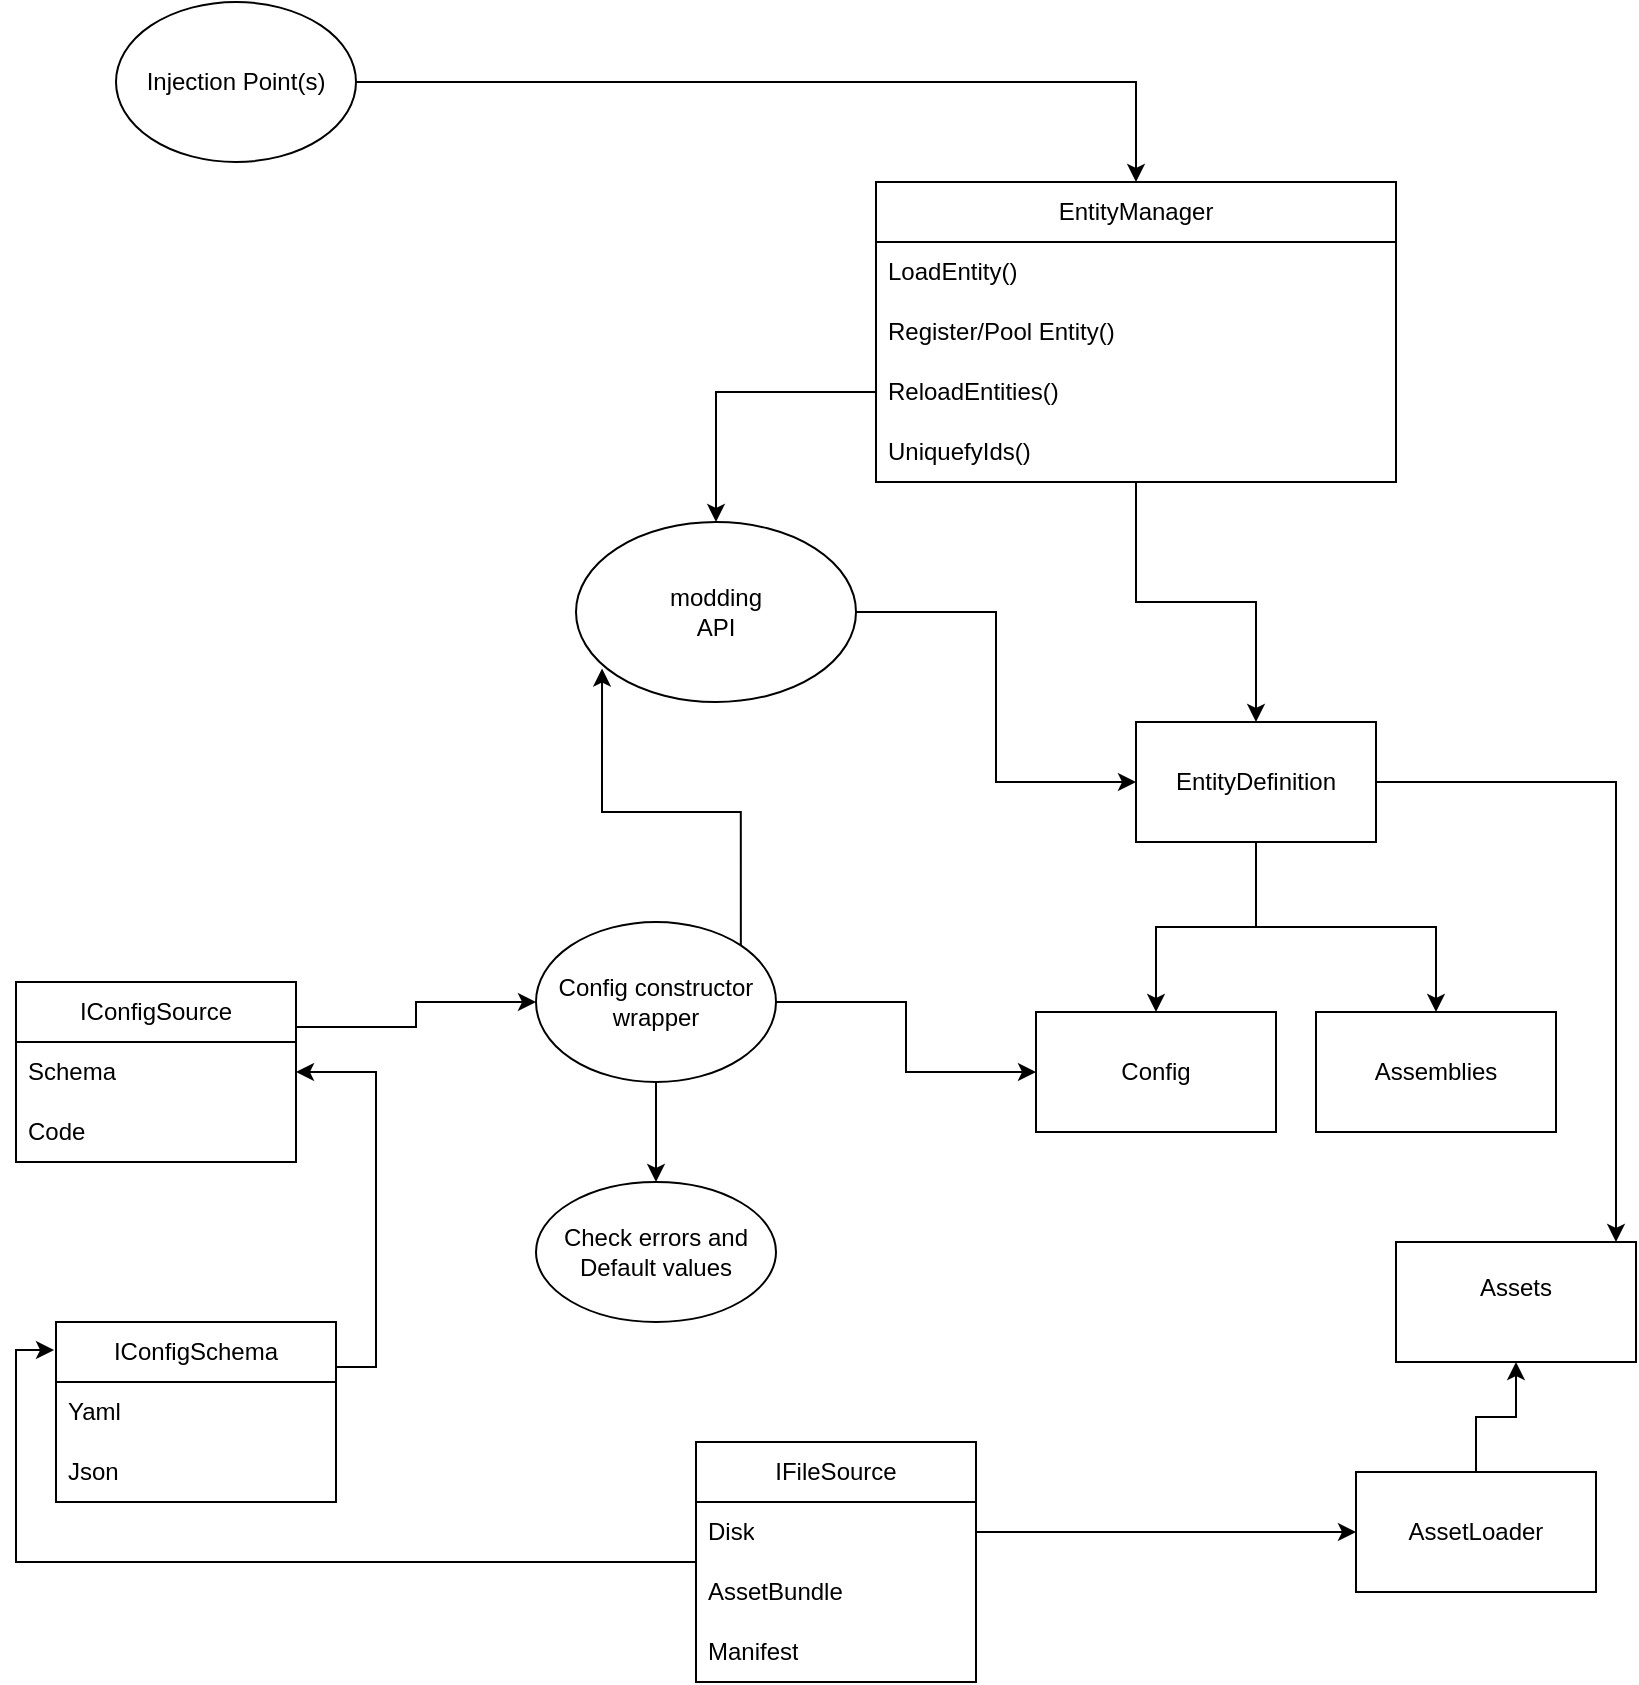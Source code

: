 <mxfile version="21.1.0" type="github">
  <diagram id="C5RBs43oDa-KdzZeNtuy" name="Page-1">
    <mxGraphModel dx="1434" dy="793" grid="1" gridSize="10" guides="1" tooltips="1" connect="1" arrows="1" fold="1" page="1" pageScale="1" pageWidth="827" pageHeight="1169" math="0" shadow="0">
      <root>
        <mxCell id="WIyWlLk6GJQsqaUBKTNV-0" />
        <mxCell id="WIyWlLk6GJQsqaUBKTNV-1" parent="WIyWlLk6GJQsqaUBKTNV-0" />
        <mxCell id="sOrfqnFNmwFEJeHvPK2Y-12" style="edgeStyle=orthogonalEdgeStyle;rounded=0;orthogonalLoop=1;jettySize=auto;html=1;entryX=0.5;entryY=0;entryDx=0;entryDy=0;" edge="1" parent="WIyWlLk6GJQsqaUBKTNV-1" source="sOrfqnFNmwFEJeHvPK2Y-1" target="sOrfqnFNmwFEJeHvPK2Y-2">
          <mxGeometry relative="1" as="geometry" />
        </mxCell>
        <mxCell id="sOrfqnFNmwFEJeHvPK2Y-16" style="edgeStyle=orthogonalEdgeStyle;rounded=0;orthogonalLoop=1;jettySize=auto;html=1;" edge="1" parent="WIyWlLk6GJQsqaUBKTNV-1" source="sOrfqnFNmwFEJeHvPK2Y-1" target="sOrfqnFNmwFEJeHvPK2Y-15">
          <mxGeometry relative="1" as="geometry">
            <Array as="points">
              <mxPoint x="810" y="410" />
            </Array>
          </mxGeometry>
        </mxCell>
        <mxCell id="sOrfqnFNmwFEJeHvPK2Y-78" style="edgeStyle=orthogonalEdgeStyle;rounded=0;orthogonalLoop=1;jettySize=auto;html=1;" edge="1" parent="WIyWlLk6GJQsqaUBKTNV-1" source="sOrfqnFNmwFEJeHvPK2Y-1" target="sOrfqnFNmwFEJeHvPK2Y-77">
          <mxGeometry relative="1" as="geometry" />
        </mxCell>
        <mxCell id="sOrfqnFNmwFEJeHvPK2Y-1" value="&lt;div&gt;EntityDefinition&lt;/div&gt;" style="rounded=0;whiteSpace=wrap;html=1;" vertex="1" parent="WIyWlLk6GJQsqaUBKTNV-1">
          <mxGeometry x="570" y="380" width="120" height="60" as="geometry" />
        </mxCell>
        <mxCell id="sOrfqnFNmwFEJeHvPK2Y-2" value="&lt;div&gt;Config&lt;/div&gt;" style="rounded=0;whiteSpace=wrap;html=1;" vertex="1" parent="WIyWlLk6GJQsqaUBKTNV-1">
          <mxGeometry x="520" y="525" width="120" height="60" as="geometry" />
        </mxCell>
        <mxCell id="sOrfqnFNmwFEJeHvPK2Y-67" style="edgeStyle=orthogonalEdgeStyle;rounded=0;orthogonalLoop=1;jettySize=auto;html=1;exitX=1;exitY=0.25;exitDx=0;exitDy=0;" edge="1" parent="WIyWlLk6GJQsqaUBKTNV-1" source="sOrfqnFNmwFEJeHvPK2Y-8" target="sOrfqnFNmwFEJeHvPK2Y-64">
          <mxGeometry relative="1" as="geometry" />
        </mxCell>
        <mxCell id="sOrfqnFNmwFEJeHvPK2Y-8" value="IConfigSource" style="swimlane;fontStyle=0;childLayout=stackLayout;horizontal=1;startSize=30;horizontalStack=0;resizeParent=1;resizeParentMax=0;resizeLast=0;collapsible=1;marginBottom=0;whiteSpace=wrap;html=1;" vertex="1" parent="WIyWlLk6GJQsqaUBKTNV-1">
          <mxGeometry x="10" y="510" width="140" height="90" as="geometry" />
        </mxCell>
        <mxCell id="sOrfqnFNmwFEJeHvPK2Y-9" value="&lt;div&gt;Schema&lt;/div&gt;" style="text;strokeColor=none;fillColor=none;align=left;verticalAlign=middle;spacingLeft=4;spacingRight=4;overflow=hidden;points=[[0,0.5],[1,0.5]];portConstraint=eastwest;rotatable=0;whiteSpace=wrap;html=1;" vertex="1" parent="sOrfqnFNmwFEJeHvPK2Y-8">
          <mxGeometry y="30" width="140" height="30" as="geometry" />
        </mxCell>
        <mxCell id="sOrfqnFNmwFEJeHvPK2Y-10" value="Code" style="text;strokeColor=none;fillColor=none;align=left;verticalAlign=middle;spacingLeft=4;spacingRight=4;overflow=hidden;points=[[0,0.5],[1,0.5]];portConstraint=eastwest;rotatable=0;whiteSpace=wrap;html=1;" vertex="1" parent="sOrfqnFNmwFEJeHvPK2Y-8">
          <mxGeometry y="60" width="140" height="30" as="geometry" />
        </mxCell>
        <mxCell id="sOrfqnFNmwFEJeHvPK2Y-15" value="&lt;div&gt;Assets&lt;/div&gt;&lt;div&gt;&lt;br&gt;&lt;/div&gt;" style="rounded=0;whiteSpace=wrap;html=1;" vertex="1" parent="WIyWlLk6GJQsqaUBKTNV-1">
          <mxGeometry x="700" y="640" width="120" height="60" as="geometry" />
        </mxCell>
        <mxCell id="sOrfqnFNmwFEJeHvPK2Y-22" style="edgeStyle=orthogonalEdgeStyle;rounded=0;orthogonalLoop=1;jettySize=auto;html=1;exitX=1;exitY=0.25;exitDx=0;exitDy=0;" edge="1" parent="WIyWlLk6GJQsqaUBKTNV-1" source="sOrfqnFNmwFEJeHvPK2Y-17" target="sOrfqnFNmwFEJeHvPK2Y-9">
          <mxGeometry relative="1" as="geometry" />
        </mxCell>
        <mxCell id="sOrfqnFNmwFEJeHvPK2Y-17" value="IConfigSchema" style="swimlane;fontStyle=0;childLayout=stackLayout;horizontal=1;startSize=30;horizontalStack=0;resizeParent=1;resizeParentMax=0;resizeLast=0;collapsible=1;marginBottom=0;whiteSpace=wrap;html=1;" vertex="1" parent="WIyWlLk6GJQsqaUBKTNV-1">
          <mxGeometry x="30" y="680" width="140" height="90" as="geometry" />
        </mxCell>
        <mxCell id="sOrfqnFNmwFEJeHvPK2Y-18" value="Yaml" style="text;strokeColor=none;fillColor=none;align=left;verticalAlign=middle;spacingLeft=4;spacingRight=4;overflow=hidden;points=[[0,0.5],[1,0.5]];portConstraint=eastwest;rotatable=0;whiteSpace=wrap;html=1;" vertex="1" parent="sOrfqnFNmwFEJeHvPK2Y-17">
          <mxGeometry y="30" width="140" height="30" as="geometry" />
        </mxCell>
        <mxCell id="sOrfqnFNmwFEJeHvPK2Y-19" value="Json" style="text;strokeColor=none;fillColor=none;align=left;verticalAlign=middle;spacingLeft=4;spacingRight=4;overflow=hidden;points=[[0,0.5],[1,0.5]];portConstraint=eastwest;rotatable=0;whiteSpace=wrap;html=1;" vertex="1" parent="sOrfqnFNmwFEJeHvPK2Y-17">
          <mxGeometry y="60" width="140" height="30" as="geometry" />
        </mxCell>
        <mxCell id="sOrfqnFNmwFEJeHvPK2Y-29" style="edgeStyle=orthogonalEdgeStyle;rounded=0;orthogonalLoop=1;jettySize=auto;html=1;entryX=-0.007;entryY=0.156;entryDx=0;entryDy=0;entryPerimeter=0;" edge="1" parent="WIyWlLk6GJQsqaUBKTNV-1" source="sOrfqnFNmwFEJeHvPK2Y-25" target="sOrfqnFNmwFEJeHvPK2Y-17">
          <mxGeometry relative="1" as="geometry" />
        </mxCell>
        <mxCell id="sOrfqnFNmwFEJeHvPK2Y-25" value="&lt;div&gt;IFileSource&lt;/div&gt;" style="swimlane;fontStyle=0;childLayout=stackLayout;horizontal=1;startSize=30;horizontalStack=0;resizeParent=1;resizeParentMax=0;resizeLast=0;collapsible=1;marginBottom=0;whiteSpace=wrap;html=1;" vertex="1" parent="WIyWlLk6GJQsqaUBKTNV-1">
          <mxGeometry x="350" y="740" width="140" height="120" as="geometry" />
        </mxCell>
        <mxCell id="sOrfqnFNmwFEJeHvPK2Y-26" value="Disk" style="text;strokeColor=none;fillColor=none;align=left;verticalAlign=middle;spacingLeft=4;spacingRight=4;overflow=hidden;points=[[0,0.5],[1,0.5]];portConstraint=eastwest;rotatable=0;whiteSpace=wrap;html=1;" vertex="1" parent="sOrfqnFNmwFEJeHvPK2Y-25">
          <mxGeometry y="30" width="140" height="30" as="geometry" />
        </mxCell>
        <mxCell id="sOrfqnFNmwFEJeHvPK2Y-27" value="AssetBundle" style="text;strokeColor=none;fillColor=none;align=left;verticalAlign=middle;spacingLeft=4;spacingRight=4;overflow=hidden;points=[[0,0.5],[1,0.5]];portConstraint=eastwest;rotatable=0;whiteSpace=wrap;html=1;" vertex="1" parent="sOrfqnFNmwFEJeHvPK2Y-25">
          <mxGeometry y="60" width="140" height="30" as="geometry" />
        </mxCell>
        <mxCell id="sOrfqnFNmwFEJeHvPK2Y-28" value="Manifest" style="text;strokeColor=none;fillColor=none;align=left;verticalAlign=middle;spacingLeft=4;spacingRight=4;overflow=hidden;points=[[0,0.5],[1,0.5]];portConstraint=eastwest;rotatable=0;whiteSpace=wrap;html=1;" vertex="1" parent="sOrfqnFNmwFEJeHvPK2Y-25">
          <mxGeometry y="90" width="140" height="30" as="geometry" />
        </mxCell>
        <mxCell id="sOrfqnFNmwFEJeHvPK2Y-73" style="edgeStyle=orthogonalEdgeStyle;rounded=0;orthogonalLoop=1;jettySize=auto;html=1;entryX=0;entryY=0.5;entryDx=0;entryDy=0;" edge="1" parent="WIyWlLk6GJQsqaUBKTNV-1" source="sOrfqnFNmwFEJeHvPK2Y-30" target="sOrfqnFNmwFEJeHvPK2Y-1">
          <mxGeometry relative="1" as="geometry" />
        </mxCell>
        <mxCell id="sOrfqnFNmwFEJeHvPK2Y-30" value="&lt;div&gt;modding &lt;br&gt;&lt;/div&gt;&lt;div&gt;API&lt;/div&gt;" style="ellipse;whiteSpace=wrap;html=1;" vertex="1" parent="WIyWlLk6GJQsqaUBKTNV-1">
          <mxGeometry x="290" y="280" width="140" height="90" as="geometry" />
        </mxCell>
        <mxCell id="sOrfqnFNmwFEJeHvPK2Y-36" style="edgeStyle=orthogonalEdgeStyle;rounded=0;orthogonalLoop=1;jettySize=auto;html=1;entryX=0.5;entryY=0;entryDx=0;entryDy=0;" edge="1" parent="WIyWlLk6GJQsqaUBKTNV-1" source="sOrfqnFNmwFEJeHvPK2Y-35" target="sOrfqnFNmwFEJeHvPK2Y-42">
          <mxGeometry relative="1" as="geometry">
            <mxPoint x="620" y="230" as="targetPoint" />
          </mxGeometry>
        </mxCell>
        <mxCell id="sOrfqnFNmwFEJeHvPK2Y-35" value="&lt;div&gt;Injection Point(s)&lt;/div&gt;" style="ellipse;whiteSpace=wrap;html=1;" vertex="1" parent="WIyWlLk6GJQsqaUBKTNV-1">
          <mxGeometry x="60" y="20" width="120" height="80" as="geometry" />
        </mxCell>
        <mxCell id="sOrfqnFNmwFEJeHvPK2Y-72" style="edgeStyle=orthogonalEdgeStyle;rounded=0;orthogonalLoop=1;jettySize=auto;html=1;entryX=0.5;entryY=0;entryDx=0;entryDy=0;" edge="1" parent="WIyWlLk6GJQsqaUBKTNV-1" source="sOrfqnFNmwFEJeHvPK2Y-42" target="sOrfqnFNmwFEJeHvPK2Y-1">
          <mxGeometry relative="1" as="geometry" />
        </mxCell>
        <mxCell id="sOrfqnFNmwFEJeHvPK2Y-42" value="&lt;div&gt;EntityManager&lt;/div&gt;" style="swimlane;fontStyle=0;childLayout=stackLayout;horizontal=1;startSize=30;horizontalStack=0;resizeParent=1;resizeParentMax=0;resizeLast=0;collapsible=1;marginBottom=0;whiteSpace=wrap;html=1;" vertex="1" parent="WIyWlLk6GJQsqaUBKTNV-1">
          <mxGeometry x="440" y="110" width="260" height="150" as="geometry">
            <mxRectangle x="560" y="110" width="120" height="30" as="alternateBounds" />
          </mxGeometry>
        </mxCell>
        <mxCell id="sOrfqnFNmwFEJeHvPK2Y-43" value="LoadEntity()" style="text;strokeColor=none;fillColor=none;align=left;verticalAlign=middle;spacingLeft=4;spacingRight=4;overflow=hidden;points=[[0,0.5],[1,0.5]];portConstraint=eastwest;rotatable=0;whiteSpace=wrap;html=1;" vertex="1" parent="sOrfqnFNmwFEJeHvPK2Y-42">
          <mxGeometry y="30" width="260" height="30" as="geometry" />
        </mxCell>
        <mxCell id="sOrfqnFNmwFEJeHvPK2Y-44" value="&lt;div&gt;Register/Pool Entity()&lt;/div&gt;" style="text;strokeColor=none;fillColor=none;align=left;verticalAlign=middle;spacingLeft=4;spacingRight=4;overflow=hidden;points=[[0,0.5],[1,0.5]];portConstraint=eastwest;rotatable=0;whiteSpace=wrap;html=1;" vertex="1" parent="sOrfqnFNmwFEJeHvPK2Y-42">
          <mxGeometry y="60" width="260" height="30" as="geometry" />
        </mxCell>
        <mxCell id="sOrfqnFNmwFEJeHvPK2Y-69" value="ReloadEntities()" style="text;strokeColor=none;fillColor=none;align=left;verticalAlign=middle;spacingLeft=4;spacingRight=4;overflow=hidden;points=[[0,0.5],[1,0.5]];portConstraint=eastwest;rotatable=0;whiteSpace=wrap;html=1;" vertex="1" parent="sOrfqnFNmwFEJeHvPK2Y-42">
          <mxGeometry y="90" width="260" height="30" as="geometry" />
        </mxCell>
        <mxCell id="sOrfqnFNmwFEJeHvPK2Y-71" value="UniquefyIds()" style="text;strokeColor=none;fillColor=none;align=left;verticalAlign=middle;spacingLeft=4;spacingRight=4;overflow=hidden;points=[[0,0.5],[1,0.5]];portConstraint=eastwest;rotatable=0;whiteSpace=wrap;html=1;" vertex="1" parent="sOrfqnFNmwFEJeHvPK2Y-42">
          <mxGeometry y="120" width="260" height="30" as="geometry" />
        </mxCell>
        <mxCell id="sOrfqnFNmwFEJeHvPK2Y-51" style="edgeStyle=orthogonalEdgeStyle;rounded=0;orthogonalLoop=1;jettySize=auto;html=1;entryX=0.5;entryY=1;entryDx=0;entryDy=0;" edge="1" parent="WIyWlLk6GJQsqaUBKTNV-1" source="sOrfqnFNmwFEJeHvPK2Y-48" target="sOrfqnFNmwFEJeHvPK2Y-15">
          <mxGeometry relative="1" as="geometry" />
        </mxCell>
        <mxCell id="sOrfqnFNmwFEJeHvPK2Y-48" value="&lt;div&gt;AssetLoader&lt;/div&gt;" style="rounded=0;whiteSpace=wrap;html=1;" vertex="1" parent="WIyWlLk6GJQsqaUBKTNV-1">
          <mxGeometry x="680" y="755" width="120" height="60" as="geometry" />
        </mxCell>
        <mxCell id="sOrfqnFNmwFEJeHvPK2Y-50" style="edgeStyle=orthogonalEdgeStyle;rounded=0;orthogonalLoop=1;jettySize=auto;html=1;entryX=0;entryY=0.5;entryDx=0;entryDy=0;" edge="1" parent="WIyWlLk6GJQsqaUBKTNV-1" source="sOrfqnFNmwFEJeHvPK2Y-26" target="sOrfqnFNmwFEJeHvPK2Y-48">
          <mxGeometry relative="1" as="geometry" />
        </mxCell>
        <mxCell id="sOrfqnFNmwFEJeHvPK2Y-57" value="&lt;div&gt;Check errors and Default values&lt;/div&gt;" style="ellipse;whiteSpace=wrap;html=1;" vertex="1" parent="WIyWlLk6GJQsqaUBKTNV-1">
          <mxGeometry x="270" y="610" width="120" height="70" as="geometry" />
        </mxCell>
        <mxCell id="sOrfqnFNmwFEJeHvPK2Y-66" style="edgeStyle=orthogonalEdgeStyle;rounded=0;orthogonalLoop=1;jettySize=auto;html=1;exitX=1;exitY=0;exitDx=0;exitDy=0;entryX=0.093;entryY=0.814;entryDx=0;entryDy=0;entryPerimeter=0;" edge="1" parent="WIyWlLk6GJQsqaUBKTNV-1" source="sOrfqnFNmwFEJeHvPK2Y-64" target="sOrfqnFNmwFEJeHvPK2Y-30">
          <mxGeometry relative="1" as="geometry" />
        </mxCell>
        <mxCell id="sOrfqnFNmwFEJeHvPK2Y-80" style="edgeStyle=orthogonalEdgeStyle;rounded=0;orthogonalLoop=1;jettySize=auto;html=1;" edge="1" parent="WIyWlLk6GJQsqaUBKTNV-1" source="sOrfqnFNmwFEJeHvPK2Y-64" target="sOrfqnFNmwFEJeHvPK2Y-57">
          <mxGeometry relative="1" as="geometry" />
        </mxCell>
        <mxCell id="sOrfqnFNmwFEJeHvPK2Y-81" style="edgeStyle=orthogonalEdgeStyle;rounded=0;orthogonalLoop=1;jettySize=auto;html=1;entryX=0;entryY=0.5;entryDx=0;entryDy=0;" edge="1" parent="WIyWlLk6GJQsqaUBKTNV-1" source="sOrfqnFNmwFEJeHvPK2Y-64" target="sOrfqnFNmwFEJeHvPK2Y-2">
          <mxGeometry relative="1" as="geometry" />
        </mxCell>
        <mxCell id="sOrfqnFNmwFEJeHvPK2Y-64" value="&lt;div&gt;Config constructor wrapper&lt;/div&gt;" style="ellipse;whiteSpace=wrap;html=1;" vertex="1" parent="WIyWlLk6GJQsqaUBKTNV-1">
          <mxGeometry x="270" y="480" width="120" height="80" as="geometry" />
        </mxCell>
        <mxCell id="sOrfqnFNmwFEJeHvPK2Y-70" style="edgeStyle=orthogonalEdgeStyle;rounded=0;orthogonalLoop=1;jettySize=auto;html=1;entryX=0.5;entryY=0;entryDx=0;entryDy=0;" edge="1" parent="WIyWlLk6GJQsqaUBKTNV-1" source="sOrfqnFNmwFEJeHvPK2Y-69" target="sOrfqnFNmwFEJeHvPK2Y-30">
          <mxGeometry relative="1" as="geometry" />
        </mxCell>
        <mxCell id="sOrfqnFNmwFEJeHvPK2Y-77" value="&lt;div&gt;Assemblies&lt;/div&gt;" style="rounded=0;whiteSpace=wrap;html=1;" vertex="1" parent="WIyWlLk6GJQsqaUBKTNV-1">
          <mxGeometry x="660" y="525" width="120" height="60" as="geometry" />
        </mxCell>
      </root>
    </mxGraphModel>
  </diagram>
</mxfile>
